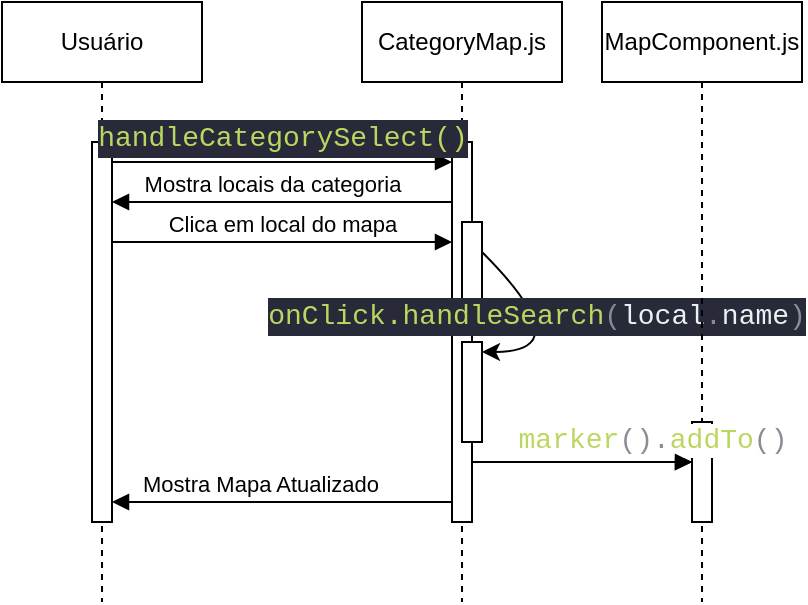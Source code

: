 <mxfile version="24.7.5">
  <diagram name="Página-1" id="_cNP6QA9ZN3TEFahHAeH">
    <mxGraphModel dx="453" dy="678" grid="1" gridSize="10" guides="1" tooltips="1" connect="1" arrows="1" fold="1" page="1" pageScale="1" pageWidth="827" pageHeight="1169" math="0" shadow="0">
      <root>
        <mxCell id="0" />
        <mxCell id="1" parent="0" />
        <mxCell id="cEDapKlckKbnpwnlsrBx-1" value="Usuário" style="shape=umlLifeline;perimeter=lifelinePerimeter;whiteSpace=wrap;html=1;container=0;dropTarget=0;collapsible=0;recursiveResize=0;outlineConnect=0;portConstraint=eastwest;newEdgeStyle={&quot;edgeStyle&quot;:&quot;elbowEdgeStyle&quot;,&quot;elbow&quot;:&quot;vertical&quot;,&quot;curved&quot;:0,&quot;rounded&quot;:0};" parent="1" vertex="1">
          <mxGeometry x="110" y="210" width="100" height="300" as="geometry" />
        </mxCell>
        <mxCell id="cEDapKlckKbnpwnlsrBx-2" value="" style="html=1;points=[];perimeter=orthogonalPerimeter;outlineConnect=0;targetShapes=umlLifeline;portConstraint=eastwest;newEdgeStyle={&quot;edgeStyle&quot;:&quot;elbowEdgeStyle&quot;,&quot;elbow&quot;:&quot;vertical&quot;,&quot;curved&quot;:0,&quot;rounded&quot;:0};" parent="cEDapKlckKbnpwnlsrBx-1" vertex="1">
          <mxGeometry x="45" y="70" width="10" height="190" as="geometry" />
        </mxCell>
        <mxCell id="cEDapKlckKbnpwnlsrBx-3" value="CategoryMap.js" style="shape=umlLifeline;perimeter=lifelinePerimeter;whiteSpace=wrap;html=1;container=0;dropTarget=0;collapsible=0;recursiveResize=0;outlineConnect=0;portConstraint=eastwest;newEdgeStyle={&quot;edgeStyle&quot;:&quot;elbowEdgeStyle&quot;,&quot;elbow&quot;:&quot;vertical&quot;,&quot;curved&quot;:0,&quot;rounded&quot;:0};" parent="1" vertex="1">
          <mxGeometry x="290" y="210" width="100" height="300" as="geometry" />
        </mxCell>
        <mxCell id="cEDapKlckKbnpwnlsrBx-4" value="" style="html=1;points=[];perimeter=orthogonalPerimeter;outlineConnect=0;targetShapes=umlLifeline;portConstraint=eastwest;newEdgeStyle={&quot;edgeStyle&quot;:&quot;elbowEdgeStyle&quot;,&quot;elbow&quot;:&quot;vertical&quot;,&quot;curved&quot;:0,&quot;rounded&quot;:0};" parent="cEDapKlckKbnpwnlsrBx-3" vertex="1">
          <mxGeometry x="45" y="70" width="10" height="190" as="geometry" />
        </mxCell>
        <mxCell id="cEDapKlckKbnpwnlsrBx-5" value="" style="html=1;points=[];perimeter=orthogonalPerimeter;outlineConnect=0;targetShapes=umlLifeline;portConstraint=eastwest;newEdgeStyle={&quot;edgeStyle&quot;:&quot;elbowEdgeStyle&quot;,&quot;elbow&quot;:&quot;vertical&quot;,&quot;curved&quot;:0,&quot;rounded&quot;:0};" parent="cEDapKlckKbnpwnlsrBx-3" vertex="1">
          <mxGeometry x="50" y="110" width="10" height="50" as="geometry" />
        </mxCell>
        <mxCell id="cEDapKlckKbnpwnlsrBx-25" value="" style="html=1;points=[];perimeter=orthogonalPerimeter;outlineConnect=0;targetShapes=umlLifeline;portConstraint=eastwest;newEdgeStyle={&quot;edgeStyle&quot;:&quot;elbowEdgeStyle&quot;,&quot;elbow&quot;:&quot;vertical&quot;,&quot;curved&quot;:0,&quot;rounded&quot;:0};" parent="cEDapKlckKbnpwnlsrBx-3" vertex="1">
          <mxGeometry x="50" y="170" width="10" height="50" as="geometry" />
        </mxCell>
        <mxCell id="cEDapKlckKbnpwnlsrBx-6" value="&lt;div style=&quot;color: rgb(234, 242, 241); background-color: rgb(40, 42, 58); font-family: Consolas, &amp;quot;Courier New&amp;quot;, monospace; font-size: 14px; line-height: 19px; white-space-collapse: preserve;&quot;&gt;&lt;span style=&quot;color: #bad761;&quot;&gt;handleCategorySelect()&lt;/span&gt;&lt;/div&gt;" style="html=1;verticalAlign=bottom;endArrow=block;edgeStyle=elbowEdgeStyle;elbow=vertical;curved=0;rounded=0;" parent="1" source="cEDapKlckKbnpwnlsrBx-2" target="cEDapKlckKbnpwnlsrBx-4" edge="1">
          <mxGeometry x="0.002" relative="1" as="geometry">
            <mxPoint x="265" y="300" as="sourcePoint" />
            <Array as="points">
              <mxPoint x="250" y="290" />
            </Array>
            <mxPoint as="offset" />
          </mxGeometry>
        </mxCell>
        <mxCell id="cEDapKlckKbnpwnlsrBx-7" value="" style="curved=1;endArrow=classic;html=1;rounded=0;" parent="1" edge="1">
          <mxGeometry width="50" height="50" relative="1" as="geometry">
            <mxPoint x="350" y="335" as="sourcePoint" />
            <mxPoint x="350" y="385" as="targetPoint" />
            <Array as="points">
              <mxPoint x="400" y="385" />
            </Array>
          </mxGeometry>
        </mxCell>
        <mxCell id="cEDapKlckKbnpwnlsrBx-8" value="&lt;div style=&quot;color: rgb(234, 242, 241); background-color: rgb(40, 42, 58); font-family: Consolas, &amp;quot;Courier New&amp;quot;, monospace; font-size: 14px; line-height: 19px; white-space-collapse: preserve;&quot;&gt;&lt;span style=&quot;color: #bad761;&quot;&gt;onClick.handleSearch&lt;/span&gt;&lt;span style=&quot;color: #888d94;&quot;&gt;(&lt;/span&gt;local&lt;span style=&quot;color: #888d94;&quot;&gt;.&lt;/span&gt;name&lt;span style=&quot;color: #888d94;&quot;&gt;)&lt;/span&gt;&lt;/div&gt;" style="edgeLabel;html=1;align=center;verticalAlign=middle;resizable=0;points=[];" parent="cEDapKlckKbnpwnlsrBx-7" vertex="1" connectable="0">
          <mxGeometry x="-0.312" y="-3" relative="1" as="geometry">
            <mxPoint as="offset" />
          </mxGeometry>
        </mxCell>
        <mxCell id="cEDapKlckKbnpwnlsrBx-9" value="MapComponent.js" style="shape=umlLifeline;perimeter=lifelinePerimeter;whiteSpace=wrap;html=1;container=0;dropTarget=0;collapsible=0;recursiveResize=0;outlineConnect=0;portConstraint=eastwest;newEdgeStyle={&quot;edgeStyle&quot;:&quot;elbowEdgeStyle&quot;,&quot;elbow&quot;:&quot;vertical&quot;,&quot;curved&quot;:0,&quot;rounded&quot;:0};" parent="1" vertex="1">
          <mxGeometry x="410" y="210" width="100" height="300" as="geometry" />
        </mxCell>
        <mxCell id="cEDapKlckKbnpwnlsrBx-23" value="" style="html=1;points=[];perimeter=orthogonalPerimeter;outlineConnect=0;targetShapes=umlLifeline;portConstraint=eastwest;newEdgeStyle={&quot;edgeStyle&quot;:&quot;elbowEdgeStyle&quot;,&quot;elbow&quot;:&quot;vertical&quot;,&quot;curved&quot;:0,&quot;rounded&quot;:0};" parent="cEDapKlckKbnpwnlsrBx-9" vertex="1">
          <mxGeometry x="45" y="210" width="10" height="50" as="geometry" />
        </mxCell>
        <mxCell id="cEDapKlckKbnpwnlsrBx-11" value="&lt;span style=&quot;font-family: Consolas, &amp;quot;Courier New&amp;quot;, monospace; font-size: 14px; white-space-collapse: preserve; color: rgb(186, 215, 97);&quot;&gt;marker&lt;/span&gt;&lt;span style=&quot;font-family: Consolas, &amp;quot;Courier New&amp;quot;, monospace; font-size: 14px; white-space-collapse: preserve; color: rgb(136, 141, 148);&quot;&gt;(&lt;/span&gt;&lt;span style=&quot;font-family: Consolas, &amp;quot;Courier New&amp;quot;, monospace; font-size: 14px; white-space-collapse: preserve; color: rgb(136, 141, 148);&quot;&gt;).&lt;/span&gt;&lt;span style=&quot;font-family: Consolas, &amp;quot;Courier New&amp;quot;, monospace; font-size: 14px; white-space-collapse: preserve; color: rgb(186, 215, 97);&quot;&gt;addTo&lt;/span&gt;&lt;span style=&quot;font-family: Consolas, &amp;quot;Courier New&amp;quot;, monospace; font-size: 14px; white-space-collapse: preserve; color: rgb(136, 141, 148);&quot;&gt;(&lt;/span&gt;&lt;span style=&quot;font-family: Consolas, &amp;quot;Courier New&amp;quot;, monospace; font-size: 14px; white-space-collapse: preserve; color: rgb(136, 141, 148);&quot;&gt;)&lt;/span&gt;" style="html=1;verticalAlign=bottom;endArrow=block;edgeStyle=elbowEdgeStyle;elbow=vertical;curved=0;rounded=0;" parent="1" edge="1">
          <mxGeometry x="0.002" relative="1" as="geometry">
            <mxPoint x="455" y="440" as="sourcePoint" />
            <Array as="points">
              <mxPoint x="435" y="440" />
            </Array>
            <mxPoint x="455" y="440" as="targetPoint" />
            <mxPoint as="offset" />
          </mxGeometry>
        </mxCell>
        <mxCell id="cEDapKlckKbnpwnlsrBx-16" value="Mostra locais da categoria" style="html=1;verticalAlign=bottom;endArrow=block;edgeStyle=elbowEdgeStyle;elbow=vertical;curved=0;rounded=0;" parent="1" edge="1">
          <mxGeometry x="0.244" relative="1" as="geometry">
            <mxPoint x="295" y="310" as="sourcePoint" />
            <Array as="points">
              <mxPoint x="335" y="310" />
            </Array>
            <mxPoint x="165" y="310" as="targetPoint" />
            <mxPoint as="offset" />
          </mxGeometry>
        </mxCell>
        <mxCell id="cEDapKlckKbnpwnlsrBx-17" value="Clica em local do mapa" style="html=1;verticalAlign=bottom;endArrow=block;edgeStyle=elbowEdgeStyle;elbow=horizontal;curved=0;rounded=0;" parent="1" edge="1">
          <mxGeometry x="0.002" relative="1" as="geometry">
            <mxPoint x="165" y="330" as="sourcePoint" />
            <Array as="points">
              <mxPoint x="260" y="330" />
            </Array>
            <mxPoint x="335" y="330" as="targetPoint" />
            <mxPoint as="offset" />
          </mxGeometry>
        </mxCell>
        <mxCell id="cEDapKlckKbnpwnlsrBx-20" value="Mostra Mapa Atualizado" style="html=1;verticalAlign=bottom;endArrow=block;edgeStyle=elbowEdgeStyle;elbow=vertical;curved=0;rounded=0;" parent="1" target="cEDapKlckKbnpwnlsrBx-2" edge="1">
          <mxGeometry x="0.244" relative="1" as="geometry">
            <mxPoint x="310" y="460" as="sourcePoint" />
            <Array as="points">
              <mxPoint x="335" y="460" />
            </Array>
            <mxPoint x="170" y="460" as="targetPoint" />
            <mxPoint as="offset" />
          </mxGeometry>
        </mxCell>
        <mxCell id="cEDapKlckKbnpwnlsrBx-21" value="" style="html=1;verticalAlign=bottom;endArrow=block;edgeStyle=elbowEdgeStyle;elbow=vertical;curved=0;rounded=0;" parent="1" edge="1">
          <mxGeometry x="0.002" relative="1" as="geometry">
            <mxPoint x="345" y="440" as="sourcePoint" />
            <Array as="points" />
            <mxPoint x="455" y="440.167" as="targetPoint" />
            <mxPoint as="offset" />
          </mxGeometry>
        </mxCell>
      </root>
    </mxGraphModel>
  </diagram>
</mxfile>
